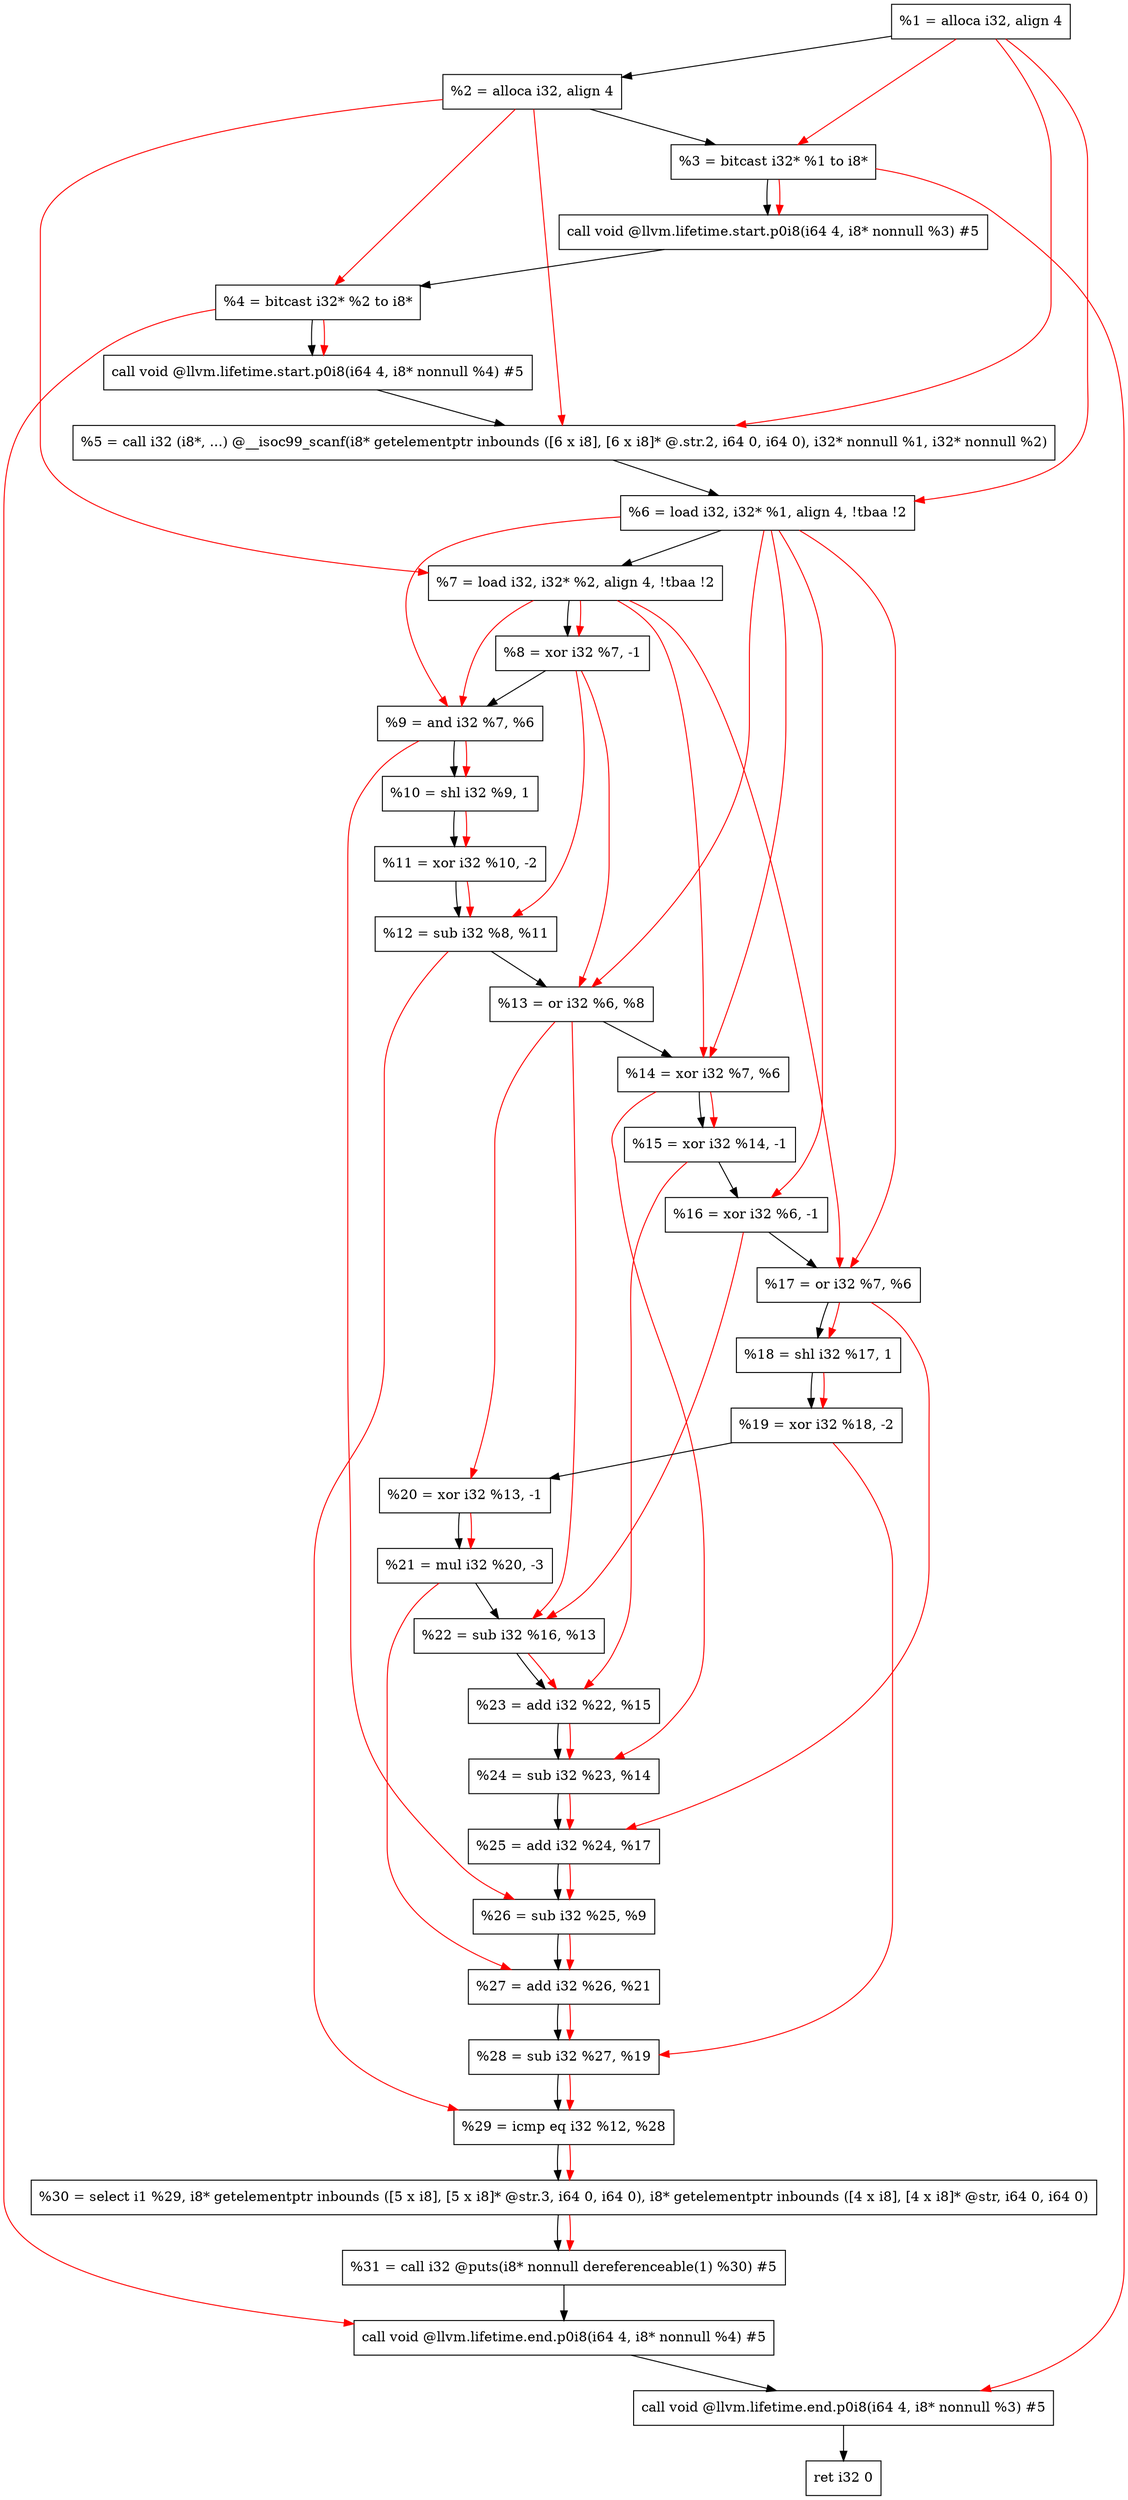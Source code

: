 digraph "DFG for'main' function" {
	Node0x67fbb8[shape=record, label="  %1 = alloca i32, align 4"];
	Node0x67fc38[shape=record, label="  %2 = alloca i32, align 4"];
	Node0x67fcc8[shape=record, label="  %3 = bitcast i32* %1 to i8*"];
	Node0x680128[shape=record, label="  call void @llvm.lifetime.start.p0i8(i64 4, i8* nonnull %3) #5"];
	Node0x680208[shape=record, label="  %4 = bitcast i32* %2 to i8*"];
	Node0x680328[shape=record, label="  call void @llvm.lifetime.start.p0i8(i64 4, i8* nonnull %4) #5"];
	Node0x680560[shape=record, label="  %5 = call i32 (i8*, ...) @__isoc99_scanf(i8* getelementptr inbounds ([6 x i8], [6 x i8]* @.str.2, i64 0, i64 0), i32* nonnull %1, i32* nonnull %2)"];
	Node0x680618[shape=record, label="  %6 = load i32, i32* %1, align 4, !tbaa !2"];
	Node0x681588[shape=record, label="  %7 = load i32, i32* %2, align 4, !tbaa !2"];
	Node0x681c10[shape=record, label="  %8 = xor i32 %7, -1"];
	Node0x681c80[shape=record, label="  %9 = and i32 %7, %6"];
	Node0x681cf0[shape=record, label="  %10 = shl i32 %9, 1"];
	Node0x681d60[shape=record, label="  %11 = xor i32 %10, -2"];
	Node0x681dd0[shape=record, label="  %12 = sub i32 %8, %11"];
	Node0x681e40[shape=record, label="  %13 = or i32 %6, %8"];
	Node0x681eb0[shape=record, label="  %14 = xor i32 %7, %6"];
	Node0x681f20[shape=record, label="  %15 = xor i32 %14, -1"];
	Node0x681f90[shape=record, label="  %16 = xor i32 %6, -1"];
	Node0x682000[shape=record, label="  %17 = or i32 %7, %6"];
	Node0x682070[shape=record, label="  %18 = shl i32 %17, 1"];
	Node0x6820e0[shape=record, label="  %19 = xor i32 %18, -2"];
	Node0x682150[shape=record, label="  %20 = xor i32 %13, -1"];
	Node0x6821c0[shape=record, label="  %21 = mul i32 %20, -3"];
	Node0x682230[shape=record, label="  %22 = sub i32 %16, %13"];
	Node0x6822a0[shape=record, label="  %23 = add i32 %22, %15"];
	Node0x682310[shape=record, label="  %24 = sub i32 %23, %14"];
	Node0x682380[shape=record, label="  %25 = add i32 %24, %17"];
	Node0x6823f0[shape=record, label="  %26 = sub i32 %25, %9"];
	Node0x682460[shape=record, label="  %27 = add i32 %26, %21"];
	Node0x6824d0[shape=record, label="  %28 = sub i32 %27, %19"];
	Node0x682540[shape=record, label="  %29 = icmp eq i32 %12, %28"];
	Node0x6209d8[shape=record, label="  %30 = select i1 %29, i8* getelementptr inbounds ([5 x i8], [5 x i8]* @str.3, i64 0, i64 0), i8* getelementptr inbounds ([4 x i8], [4 x i8]* @str, i64 0, i64 0)"];
	Node0x6825d0[shape=record, label="  %31 = call i32 @puts(i8* nonnull dereferenceable(1) %30) #5"];
	Node0x682828[shape=record, label="  call void @llvm.lifetime.end.p0i8(i64 4, i8* nonnull %4) #5"];
	Node0x682988[shape=record, label="  call void @llvm.lifetime.end.p0i8(i64 4, i8* nonnull %3) #5"];
	Node0x682a48[shape=record, label="  ret i32 0"];
	Node0x67fbb8 -> Node0x67fc38;
	Node0x67fc38 -> Node0x67fcc8;
	Node0x67fcc8 -> Node0x680128;
	Node0x680128 -> Node0x680208;
	Node0x680208 -> Node0x680328;
	Node0x680328 -> Node0x680560;
	Node0x680560 -> Node0x680618;
	Node0x680618 -> Node0x681588;
	Node0x681588 -> Node0x681c10;
	Node0x681c10 -> Node0x681c80;
	Node0x681c80 -> Node0x681cf0;
	Node0x681cf0 -> Node0x681d60;
	Node0x681d60 -> Node0x681dd0;
	Node0x681dd0 -> Node0x681e40;
	Node0x681e40 -> Node0x681eb0;
	Node0x681eb0 -> Node0x681f20;
	Node0x681f20 -> Node0x681f90;
	Node0x681f90 -> Node0x682000;
	Node0x682000 -> Node0x682070;
	Node0x682070 -> Node0x6820e0;
	Node0x6820e0 -> Node0x682150;
	Node0x682150 -> Node0x6821c0;
	Node0x6821c0 -> Node0x682230;
	Node0x682230 -> Node0x6822a0;
	Node0x6822a0 -> Node0x682310;
	Node0x682310 -> Node0x682380;
	Node0x682380 -> Node0x6823f0;
	Node0x6823f0 -> Node0x682460;
	Node0x682460 -> Node0x6824d0;
	Node0x6824d0 -> Node0x682540;
	Node0x682540 -> Node0x6209d8;
	Node0x6209d8 -> Node0x6825d0;
	Node0x6825d0 -> Node0x682828;
	Node0x682828 -> Node0x682988;
	Node0x682988 -> Node0x682a48;
edge [color=red]
	Node0x67fbb8 -> Node0x67fcc8;
	Node0x67fcc8 -> Node0x680128;
	Node0x67fc38 -> Node0x680208;
	Node0x680208 -> Node0x680328;
	Node0x67fbb8 -> Node0x680560;
	Node0x67fc38 -> Node0x680560;
	Node0x67fbb8 -> Node0x680618;
	Node0x67fc38 -> Node0x681588;
	Node0x681588 -> Node0x681c10;
	Node0x681588 -> Node0x681c80;
	Node0x680618 -> Node0x681c80;
	Node0x681c80 -> Node0x681cf0;
	Node0x681cf0 -> Node0x681d60;
	Node0x681c10 -> Node0x681dd0;
	Node0x681d60 -> Node0x681dd0;
	Node0x680618 -> Node0x681e40;
	Node0x681c10 -> Node0x681e40;
	Node0x681588 -> Node0x681eb0;
	Node0x680618 -> Node0x681eb0;
	Node0x681eb0 -> Node0x681f20;
	Node0x680618 -> Node0x681f90;
	Node0x681588 -> Node0x682000;
	Node0x680618 -> Node0x682000;
	Node0x682000 -> Node0x682070;
	Node0x682070 -> Node0x6820e0;
	Node0x681e40 -> Node0x682150;
	Node0x682150 -> Node0x6821c0;
	Node0x681f90 -> Node0x682230;
	Node0x681e40 -> Node0x682230;
	Node0x682230 -> Node0x6822a0;
	Node0x681f20 -> Node0x6822a0;
	Node0x6822a0 -> Node0x682310;
	Node0x681eb0 -> Node0x682310;
	Node0x682310 -> Node0x682380;
	Node0x682000 -> Node0x682380;
	Node0x682380 -> Node0x6823f0;
	Node0x681c80 -> Node0x6823f0;
	Node0x6823f0 -> Node0x682460;
	Node0x6821c0 -> Node0x682460;
	Node0x682460 -> Node0x6824d0;
	Node0x6820e0 -> Node0x6824d0;
	Node0x681dd0 -> Node0x682540;
	Node0x6824d0 -> Node0x682540;
	Node0x682540 -> Node0x6209d8;
	Node0x6209d8 -> Node0x6825d0;
	Node0x680208 -> Node0x682828;
	Node0x67fcc8 -> Node0x682988;
}
